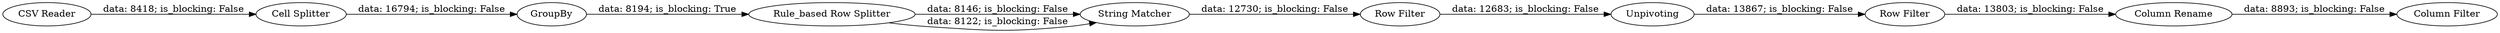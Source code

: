 digraph {
	"879954238844406458_1" [label="CSV Reader"]
	"879954238844406458_7" [label="String Matcher"]
	"879954238844406458_3" [label=GroupBy]
	"879954238844406458_8" [label="Row Filter"]
	"879954238844406458_13" [label="Row Filter"]
	"879954238844406458_2" [label="Cell Splitter"]
	"879954238844406458_11" [label=Unpivoting]
	"879954238844406458_6" [label="Rule_based Row Splitter"]
	"879954238844406458_14" [label="Column Rename"]
	"879954238844406458_15" [label="Column Filter"]
	"879954238844406458_14" -> "879954238844406458_15" [label="data: 8893; is_blocking: False"]
	"879954238844406458_1" -> "879954238844406458_2" [label="data: 8418; is_blocking: False"]
	"879954238844406458_3" -> "879954238844406458_6" [label="data: 8194; is_blocking: True"]
	"879954238844406458_7" -> "879954238844406458_8" [label="data: 12730; is_blocking: False"]
	"879954238844406458_8" -> "879954238844406458_11" [label="data: 12683; is_blocking: False"]
	"879954238844406458_6" -> "879954238844406458_7" [label="data: 8146; is_blocking: False"]
	"879954238844406458_6" -> "879954238844406458_7" [label="data: 8122; is_blocking: False"]
	"879954238844406458_11" -> "879954238844406458_13" [label="data: 13867; is_blocking: False"]
	"879954238844406458_13" -> "879954238844406458_14" [label="data: 13803; is_blocking: False"]
	"879954238844406458_2" -> "879954238844406458_3" [label="data: 16794; is_blocking: False"]
	rankdir=LR
}
